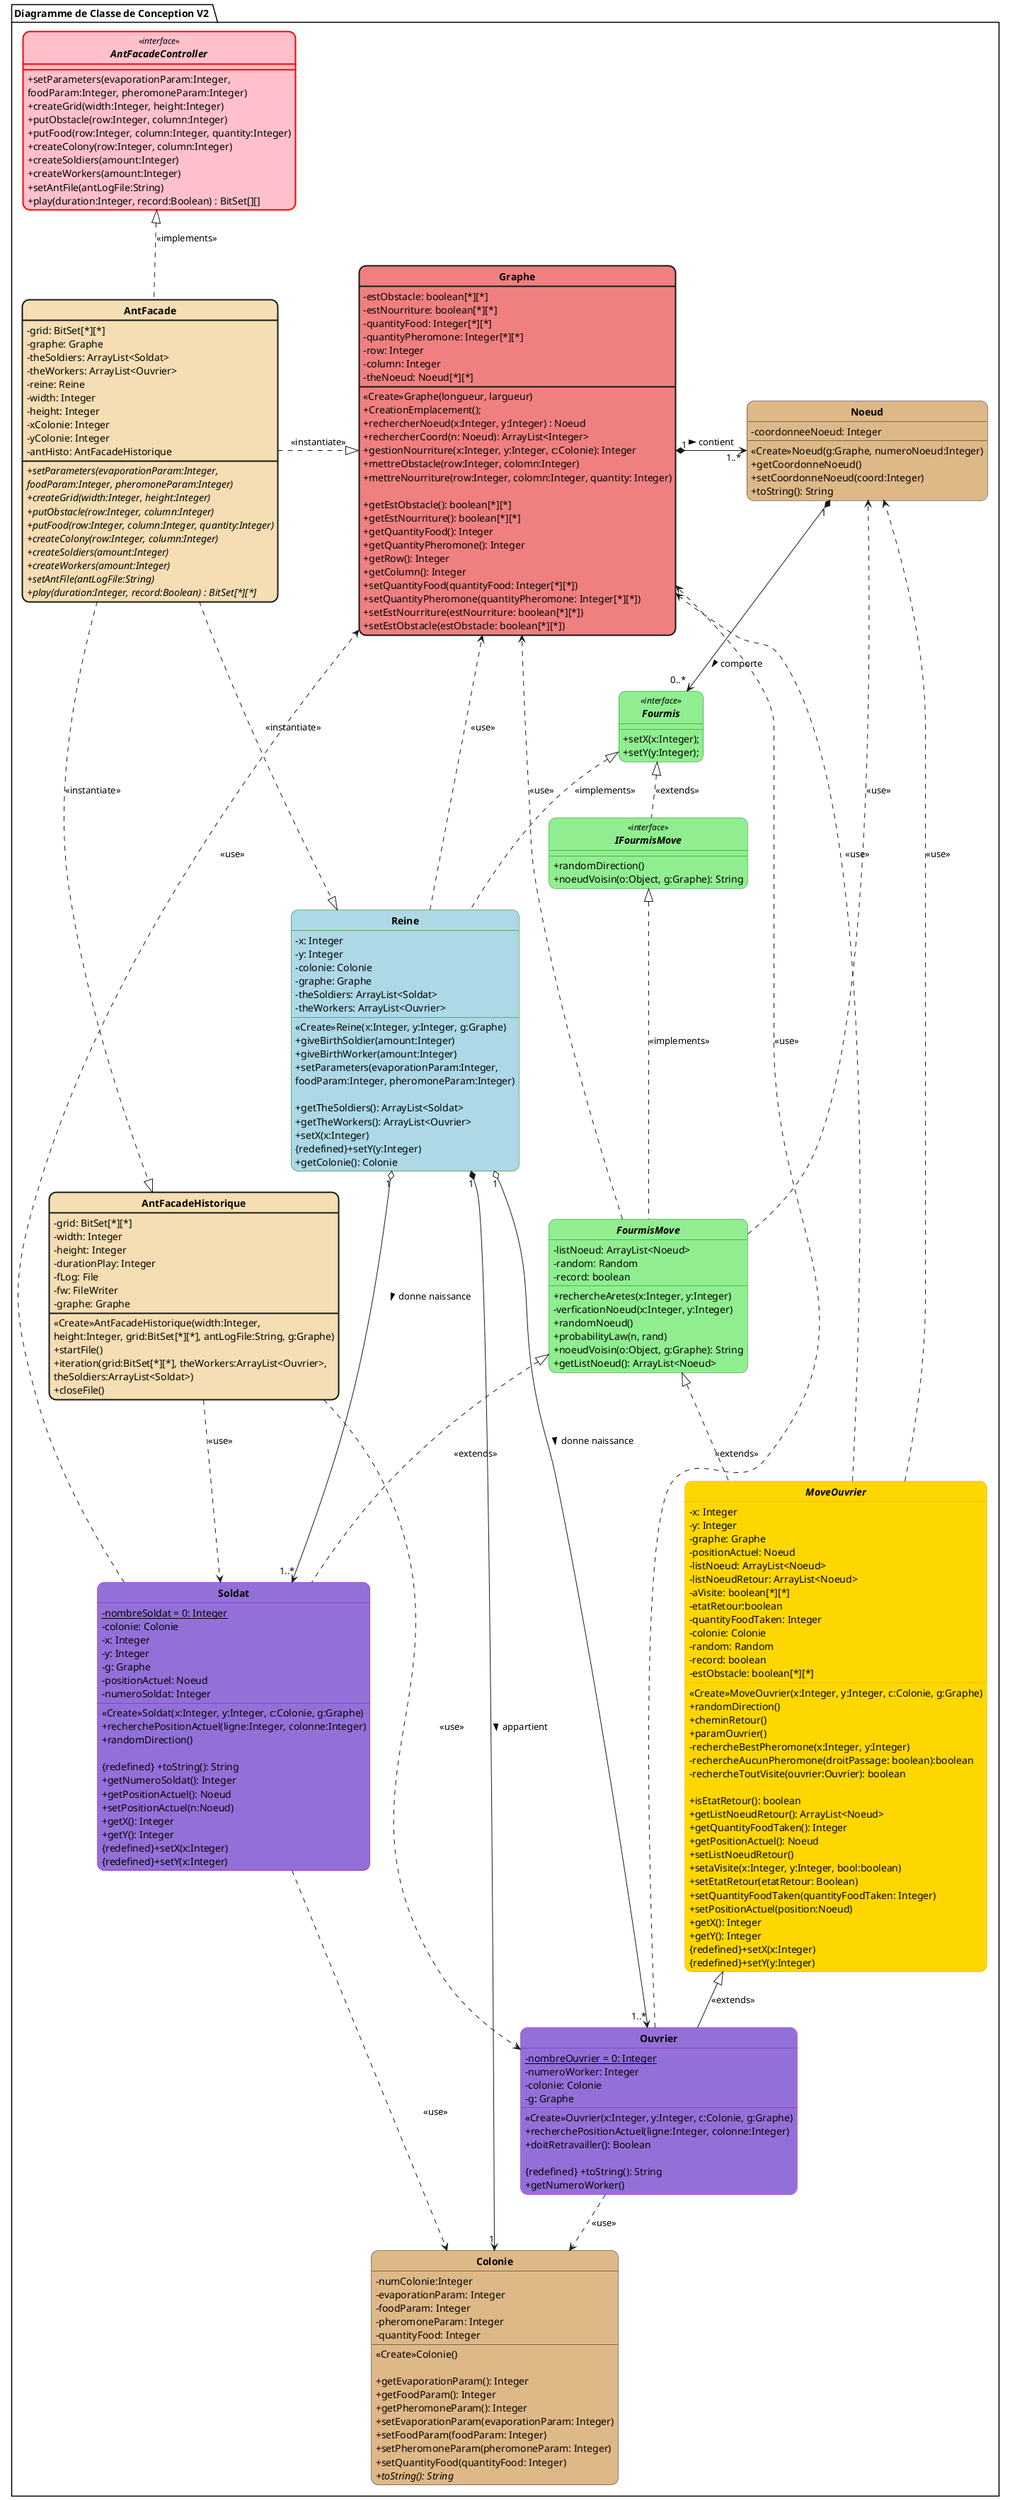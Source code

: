 @startuml
'https://plantuml.com/class-diagram

skinparam style strictuml
skinparam classAttributeIconSize 0
skinparam classFontStyle Bold
skinparam roundcorner 20
hide enum methods

package "Diagramme de Classe de Conception V2 " <<Folder>> {
  interface AntFacadeController <<interface>> #pink ##[bold]red {
      +setParameters(evaporationParam:Integer,
      foodParam:Integer, pheromoneParam:Integer)
      +createGrid(width:Integer, height:Integer)
      +putObstacle(row:Integer, column:Integer)
      +putFood(row:Integer, column:Integer, quantity:Integer)
      +createColony(row:Integer, column:Integer)
      +createSoldiers(amount:Integer)
      +createWorkers(amount:Integer)
      +setAntFile(antLogFile:String)
      +play(duration:Integer, record:Boolean) : BitSet[][]
  }

  class Graphe #lightcoral;line.bold {
      -estObstacle: boolean[*][*]
      -estNourriture: boolean[*][*]
      -quantityFood: Integer[*][*]
      -quantityPheromone: Integer[*][*]
      -row: Integer
      -column: Integer
      -theNoeud: Noeud[*][*]

      <<Create>>Graphe(longueur, largueur)
      +CreationEmplacement();
      +rechercherNoeud(x:Integer, y:Integer) : Noeud
      +rechercherCoord(n: Noeud): ArrayList<Integer>
      +gestionNourriture(x:Integer, y:Integer, c:Colonie): Integer
      +mettreObstacle(row:Integer, colomn:Integer)
      +mettreNourriture(row:Integer, colomn:Integer, quantity: Integer)

      +getEstObstacle(): boolean[*][*]
      +getEstNourriture(): boolean[*][*]
      +getQuantityFood(): Integer
      +getQuantityPheromone(): Integer
      +getRow(): Integer
      +getColumn(): Integer
      +setQuantityFood(quantityFood: Integer[*][*])
      +setQuantityPheromone(quantityPheromone: Integer[*][*])
      +setEstNourriture(estNourriture: boolean[*][*])
      +setEstObstacle(estObstacle: boolean[*][*])
  }

  class Colonie #burlywood {
      -numColonie:Integer
      -evaporationParam: Integer
      -foodParam: Integer
      -pheromoneParam: Integer
      -quantityFood: Integer

      <<Create>>Colonie()

      +getEvaporationParam(): Integer
      +getFoodParam(): Integer
      +getPheromoneParam(): Integer
      +setEvaporationParam(evaporationParam: Integer)
      +setFoodParam(foodParam: Integer)
      +setPheromoneParam(pheromoneParam: Integer)
      +setQuantityFood(quantityFood: Integer)
      {abstract} +toString(): String
  }

  class Noeud #burlywood {
      -coordonneeNoeud: Integer

      <<Create>>Noeud(g:Graphe, numeroNoeud:Integer)
      +getCoordonneNoeud()
      +setCoordonneNoeud(coord:Integer)
      +toString(): String
  }

  class AntFacade #back:Wheat;line.bold {
      -grid: BitSet[*][*]
      -graphe: Graphe
      -theSoldiers: ArrayList<Soldat>
      -theWorkers: ArrayList<Ouvrier>
      -reine: Reine
      -width: Integer
      -height: Integer
      -xColonie: Integer
      -yColonie: Integer
      -antHisto: AntFacadeHistorique

      {abstract}  +setParameters(evaporationParam:Integer,
      {abstract}  foodParam:Integer, pheromoneParam:Integer)
      {abstract}  +createGrid(width:Integer, height:Integer)
      {abstract} +putObstacle(row:Integer, column:Integer)
      {abstract}  +putFood(row:Integer, column:Integer, quantity:Integer)
      {abstract}  +createColony(row:Integer, column:Integer)
      {abstract}  +createSoldiers(amount:Integer)
      {abstract}  +createWorkers(amount:Integer)
      {abstract}  +setAntFile(antLogFile:String)
      {abstract}  +play(duration:Integer, record:Boolean) : BitSet[*][*]
  }

    class AntFacadeHistorique #back:Wheat;line.bold {
        -grid: BitSet[*][*]
        -width: Integer
        -height: Integer
        -durationPlay: Integer
        -fLog: File
        -fw: FileWriter
        -graphe: Graphe

        <<Create>>AntFacadeHistorique(width:Integer,
         height:Integer, grid:BitSet[*][*], antLogFile:String, g:Graphe)
        +startFile()
        +iteration(grid:BitSet[*][*], theWorkers:ArrayList<Ouvrier>,
         theSoldiers:ArrayList<Soldat>)
        +closeFile()
    }

  interface Fourmis <<interface>> #lightgreen;line:green {
      +setX(x:Integer);
      +setY(y:Integer);
  }

  class Reine #lightblue;line:green {
      -x: Integer
      -y: Integer
      -colonie: Colonie
      -graphe: Graphe
      -theSoldiers: ArrayList<Soldat>
      -theWorkers: ArrayList<Ouvrier>

      <<Create>>Reine(x:Integer, y:Integer, g:Graphe)
      +giveBirthSoldier(amount:Integer)
      +giveBirthWorker(amount:Integer)
      +setParameters(evaporationParam:Integer,
      foodParam:Integer, pheromoneParam:Integer)

      +getTheSoldiers(): ArrayList<Soldat>
      +getTheWorkers(): ArrayList<Ouvrier>
      +setX(x:Integer)
      {redefined}+setY(y:Integer)
      +getColonie(): Colonie
  }

  interface IFourmisMove <<interface>> #lightgreen;line:green {
        +randomDirection()
        +noeudVoisin(o:Object, g:Graphe): String
    }

  abstract class FourmisMove #lightgreen;line:green {
     -listNoeud: ArrayList<Noeud>
     -random: Random
     -record: boolean

      +rechercheAretes(x:Integer, y:Integer)
      -verficationNoeud(x:Integer, y:Integer)
      +randomNoeud()
      +probabilityLaw(n, rand)
      +noeudVoisin(o:Object, g:Graphe): String
      +getListNoeud(): ArrayList<Noeud>
  }

    class Soldat #mediumpurple;line:darkviolet {
        -{static} nombreSoldat = 0: Integer
        -colonie: Colonie
        -x: Integer
        -y: Integer
        -g: Graphe
        -positionActuel: Noeud
        -numeroSoldat: Integer

        <<Create>>Soldat(x:Integer, y:Integer, c:Colonie, g:Graphe)
        +recherchePositionActuel(ligne:Integer, colonne:Integer)
        +randomDirection()

        {redefined} +toString(): String
        +getNumeroSoldat(): Integer
        +getPositionActuel(): Noeud
        +setPositionActuel(n:Noeud)
        +getX(): Integer
        +getY(): Integer
        {redefined}+setX(x:Integer)
        {redefined}+setY(x:Integer)
    }

  abstract class MoveOuvrier #gold;line:goldenrod  {
       -x: Integer
       -y: Integer
       -graphe: Graphe
       -positionActuel: Noeud
       -listNoeud: ArrayList<Noeud>
       -listNoeudRetour: ArrayList<Noeud>
       -aVisite: boolean[*][*]
       -etatRetour:boolean
       -quantityFoodTaken: Integer
       -colonie: Colonie
       -random: Random
       -record: boolean
       -estObstacle: boolean[*][*]

      <<Create>>MoveOuvrier(x:Integer, y:Integer, c:Colonie, g:Graphe)
      +randomDirection()
      +cheminRetour()
      +paramOuvrier()
      -rechercheBestPheromone(x:Integer, y:Integer)
      -rechercheAucunPheromone(droitPassage: boolean):boolean
      -rechercheToutVisite(ouvrier:Ouvrier): boolean

      +isEtatRetour(): boolean
      +getListNoeudRetour(): ArrayList<Noeud>
      +getQuantityFoodTaken(): Integer
      +getPositionActuel(): Noeud
      +setListNoeudRetour()
      +setaVisite(x:Integer, y:Integer, bool:boolean)
      +setEtatRetour(etatRetour: Boolean)
      +setQuantityFoodTaken(quantityFoodTaken: Integer)
      +setPositionActuel(position:Noeud)
      +getX(): Integer
      +getY(): Integer
      {redefined}+setX(x:Integer)
      {redefined}+setY(y:Integer)
  }

   class Ouvrier #mediumpurple;line:darkviolet {
        -{static} nombreOuvrier = 0: Integer
        -numeroWorker: Integer
        -colonie: Colonie
        -g: Graphe

        <<Create>>Ouvrier(x:Integer, y:Integer, c:Colonie, g:Graphe)
        +recherchePositionActuel(ligne:Integer, colonne:Integer)
        +doitRetravailler(): Boolean

        {redefined} +toString(): String
        +getNumeroWorker()
    }

}

    AntFacadeController <|.. AntFacade : <<implements>>
    AntFacade .right.|> Graphe : <<instantiate>>
    AntFacade ..|> Reine : <<instantiate>>
    AntFacade ..|> AntFacadeHistorique : <<instantiate>>

    Graphe "1" *-right-> "1..*" Noeud : > contient

    Reine "1" *-> "1" Colonie : > appartient
    Noeud "1" *--> "0..*\t" Fourmis : > comporte

    Fourmis <|.. Reine : <<implements>>
    Fourmis <|.. IFourmisMove : <<extends>>

    IFourmisMove <|..FourmisMove : <<implements>>
    FourmisMove <|.. MoveOuvrier : \n\n<<extends>>
    FourmisMove <|.. Soldat : \n\n<<extends>>

    MoveOuvrier <|-- Ouvrier : <<extends>>
    Reine "1" o--> "1..*" Soldat : > donne naissance
    Reine "1" o--> "1..*" Ouvrier : > donne naissance

    Ouvrier ..> Colonie : <<use>>
    Reine ..> Graphe : <<use>>
    Soldat ..> Colonie : <<use>>
    Ouvrier ..> Graphe : <<use>>
    Soldat ..> Graphe : <<use>>
    FourmisMove ..> Noeud : <<use>>
    FourmisMove ..> Graphe : <<use>>
    MoveOuvrier ..> Noeud : <<use>>
    MoveOuvrier ..> Graphe : <<use>>
    AntFacadeHistorique ..> Soldat : <<use>>
    AntFacadeHistorique ..> Ouvrier : <<use>>



@enduml